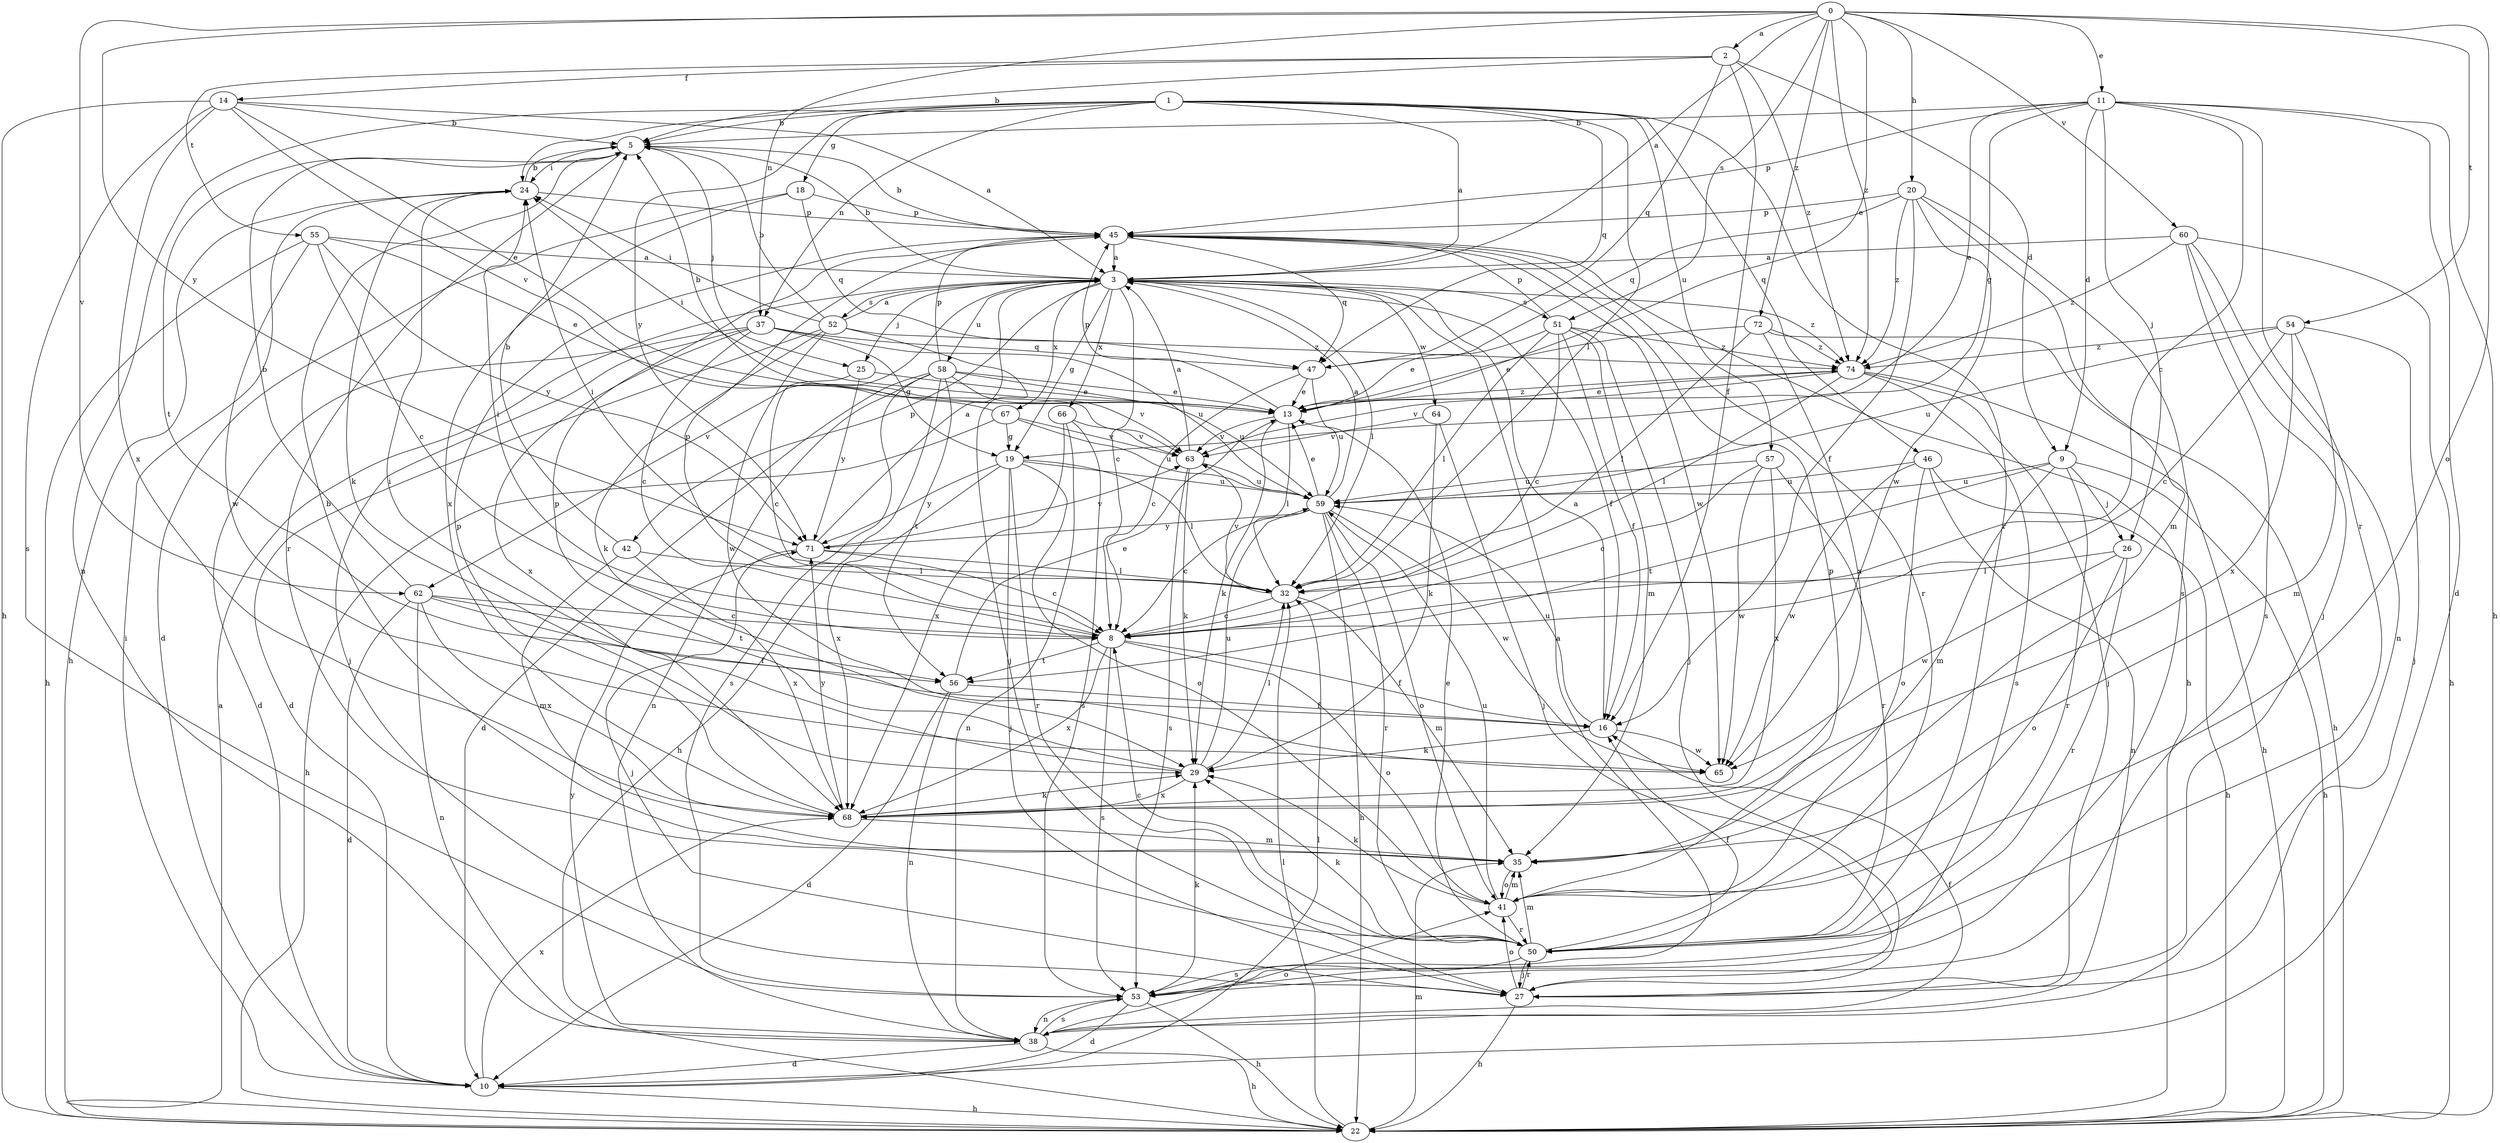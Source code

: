strict digraph  {
0;
1;
2;
3;
5;
8;
9;
10;
11;
13;
14;
16;
18;
19;
20;
22;
24;
25;
26;
27;
29;
32;
35;
37;
38;
41;
42;
45;
46;
47;
50;
51;
52;
53;
54;
55;
56;
57;
58;
59;
60;
62;
63;
64;
65;
66;
67;
68;
71;
72;
74;
0 -> 2  [label=a];
0 -> 3  [label=a];
0 -> 11  [label=e];
0 -> 13  [label=e];
0 -> 20  [label=h];
0 -> 37  [label=n];
0 -> 41  [label=o];
0 -> 51  [label=s];
0 -> 54  [label=t];
0 -> 60  [label=v];
0 -> 62  [label=v];
0 -> 71  [label=y];
0 -> 72  [label=z];
0 -> 74  [label=z];
1 -> 3  [label=a];
1 -> 5  [label=b];
1 -> 18  [label=g];
1 -> 24  [label=i];
1 -> 32  [label=l];
1 -> 37  [label=n];
1 -> 38  [label=n];
1 -> 46  [label=q];
1 -> 47  [label=q];
1 -> 50  [label=r];
1 -> 57  [label=u];
1 -> 71  [label=y];
2 -> 5  [label=b];
2 -> 9  [label=d];
2 -> 14  [label=f];
2 -> 16  [label=f];
2 -> 47  [label=q];
2 -> 55  [label=t];
2 -> 74  [label=z];
3 -> 5  [label=b];
3 -> 8  [label=c];
3 -> 16  [label=f];
3 -> 19  [label=g];
3 -> 25  [label=j];
3 -> 32  [label=l];
3 -> 42  [label=p];
3 -> 51  [label=s];
3 -> 52  [label=s];
3 -> 58  [label=u];
3 -> 62  [label=v];
3 -> 64  [label=w];
3 -> 66  [label=x];
3 -> 67  [label=x];
3 -> 74  [label=z];
5 -> 24  [label=i];
5 -> 25  [label=j];
5 -> 50  [label=r];
5 -> 56  [label=t];
8 -> 16  [label=f];
8 -> 24  [label=i];
8 -> 41  [label=o];
8 -> 45  [label=p];
8 -> 53  [label=s];
8 -> 56  [label=t];
8 -> 68  [label=x];
9 -> 22  [label=h];
9 -> 26  [label=j];
9 -> 35  [label=m];
9 -> 50  [label=r];
9 -> 56  [label=t];
9 -> 59  [label=u];
10 -> 22  [label=h];
10 -> 24  [label=i];
10 -> 32  [label=l];
10 -> 68  [label=x];
11 -> 5  [label=b];
11 -> 8  [label=c];
11 -> 9  [label=d];
11 -> 10  [label=d];
11 -> 13  [label=e];
11 -> 19  [label=g];
11 -> 22  [label=h];
11 -> 26  [label=j];
11 -> 45  [label=p];
11 -> 50  [label=r];
13 -> 24  [label=i];
13 -> 29  [label=k];
13 -> 32  [label=l];
13 -> 45  [label=p];
13 -> 63  [label=v];
13 -> 74  [label=z];
14 -> 3  [label=a];
14 -> 5  [label=b];
14 -> 13  [label=e];
14 -> 22  [label=h];
14 -> 53  [label=s];
14 -> 63  [label=v];
14 -> 68  [label=x];
16 -> 3  [label=a];
16 -> 29  [label=k];
16 -> 59  [label=u];
16 -> 65  [label=w];
18 -> 10  [label=d];
18 -> 45  [label=p];
18 -> 47  [label=q];
18 -> 68  [label=x];
19 -> 27  [label=j];
19 -> 32  [label=l];
19 -> 41  [label=o];
19 -> 50  [label=r];
19 -> 59  [label=u];
19 -> 68  [label=x];
19 -> 71  [label=y];
20 -> 16  [label=f];
20 -> 35  [label=m];
20 -> 45  [label=p];
20 -> 47  [label=q];
20 -> 53  [label=s];
20 -> 65  [label=w];
20 -> 74  [label=z];
22 -> 3  [label=a];
22 -> 32  [label=l];
22 -> 35  [label=m];
24 -> 5  [label=b];
24 -> 22  [label=h];
24 -> 29  [label=k];
24 -> 45  [label=p];
25 -> 8  [label=c];
25 -> 13  [label=e];
25 -> 71  [label=y];
26 -> 32  [label=l];
26 -> 41  [label=o];
26 -> 50  [label=r];
26 -> 65  [label=w];
27 -> 22  [label=h];
27 -> 41  [label=o];
27 -> 50  [label=r];
29 -> 24  [label=i];
29 -> 32  [label=l];
29 -> 45  [label=p];
29 -> 59  [label=u];
29 -> 68  [label=x];
32 -> 8  [label=c];
32 -> 24  [label=i];
32 -> 35  [label=m];
32 -> 63  [label=v];
35 -> 5  [label=b];
35 -> 41  [label=o];
37 -> 8  [label=c];
37 -> 10  [label=d];
37 -> 19  [label=g];
37 -> 27  [label=j];
37 -> 47  [label=q];
37 -> 59  [label=u];
37 -> 68  [label=x];
38 -> 10  [label=d];
38 -> 16  [label=f];
38 -> 22  [label=h];
38 -> 41  [label=o];
38 -> 53  [label=s];
38 -> 71  [label=y];
41 -> 29  [label=k];
41 -> 35  [label=m];
41 -> 45  [label=p];
41 -> 50  [label=r];
41 -> 59  [label=u];
42 -> 5  [label=b];
42 -> 32  [label=l];
42 -> 35  [label=m];
42 -> 68  [label=x];
45 -> 3  [label=a];
45 -> 5  [label=b];
45 -> 22  [label=h];
45 -> 47  [label=q];
45 -> 50  [label=r];
45 -> 65  [label=w];
46 -> 22  [label=h];
46 -> 38  [label=n];
46 -> 41  [label=o];
46 -> 59  [label=u];
46 -> 65  [label=w];
47 -> 8  [label=c];
47 -> 13  [label=e];
47 -> 59  [label=u];
50 -> 8  [label=c];
50 -> 13  [label=e];
50 -> 16  [label=f];
50 -> 27  [label=j];
50 -> 29  [label=k];
50 -> 35  [label=m];
50 -> 53  [label=s];
51 -> 8  [label=c];
51 -> 13  [label=e];
51 -> 16  [label=f];
51 -> 27  [label=j];
51 -> 32  [label=l];
51 -> 35  [label=m];
51 -> 45  [label=p];
51 -> 74  [label=z];
52 -> 3  [label=a];
52 -> 5  [label=b];
52 -> 10  [label=d];
52 -> 24  [label=i];
52 -> 27  [label=j];
52 -> 29  [label=k];
52 -> 65  [label=w];
52 -> 74  [label=z];
53 -> 3  [label=a];
53 -> 10  [label=d];
53 -> 22  [label=h];
53 -> 29  [label=k];
53 -> 38  [label=n];
54 -> 8  [label=c];
54 -> 27  [label=j];
54 -> 35  [label=m];
54 -> 59  [label=u];
54 -> 68  [label=x];
54 -> 74  [label=z];
55 -> 3  [label=a];
55 -> 8  [label=c];
55 -> 13  [label=e];
55 -> 22  [label=h];
55 -> 65  [label=w];
55 -> 71  [label=y];
56 -> 10  [label=d];
56 -> 13  [label=e];
56 -> 16  [label=f];
56 -> 38  [label=n];
57 -> 8  [label=c];
57 -> 50  [label=r];
57 -> 59  [label=u];
57 -> 65  [label=w];
57 -> 68  [label=x];
58 -> 10  [label=d];
58 -> 13  [label=e];
58 -> 22  [label=h];
58 -> 38  [label=n];
58 -> 45  [label=p];
58 -> 53  [label=s];
58 -> 56  [label=t];
58 -> 59  [label=u];
58 -> 63  [label=v];
59 -> 3  [label=a];
59 -> 8  [label=c];
59 -> 13  [label=e];
59 -> 22  [label=h];
59 -> 41  [label=o];
59 -> 50  [label=r];
59 -> 65  [label=w];
59 -> 71  [label=y];
60 -> 3  [label=a];
60 -> 22  [label=h];
60 -> 27  [label=j];
60 -> 38  [label=n];
60 -> 53  [label=s];
60 -> 74  [label=z];
62 -> 5  [label=b];
62 -> 8  [label=c];
62 -> 10  [label=d];
62 -> 16  [label=f];
62 -> 38  [label=n];
62 -> 56  [label=t];
62 -> 68  [label=x];
63 -> 3  [label=a];
63 -> 29  [label=k];
63 -> 53  [label=s];
63 -> 59  [label=u];
64 -> 27  [label=j];
64 -> 29  [label=k];
64 -> 63  [label=v];
66 -> 38  [label=n];
66 -> 53  [label=s];
66 -> 63  [label=v];
66 -> 68  [label=x];
67 -> 5  [label=b];
67 -> 19  [label=g];
67 -> 22  [label=h];
67 -> 59  [label=u];
67 -> 63  [label=v];
68 -> 29  [label=k];
68 -> 35  [label=m];
68 -> 45  [label=p];
68 -> 71  [label=y];
71 -> 3  [label=a];
71 -> 8  [label=c];
71 -> 27  [label=j];
71 -> 32  [label=l];
71 -> 63  [label=v];
72 -> 13  [label=e];
72 -> 22  [label=h];
72 -> 32  [label=l];
72 -> 68  [label=x];
72 -> 74  [label=z];
74 -> 13  [label=e];
74 -> 22  [label=h];
74 -> 27  [label=j];
74 -> 32  [label=l];
74 -> 53  [label=s];
74 -> 63  [label=v];
}
